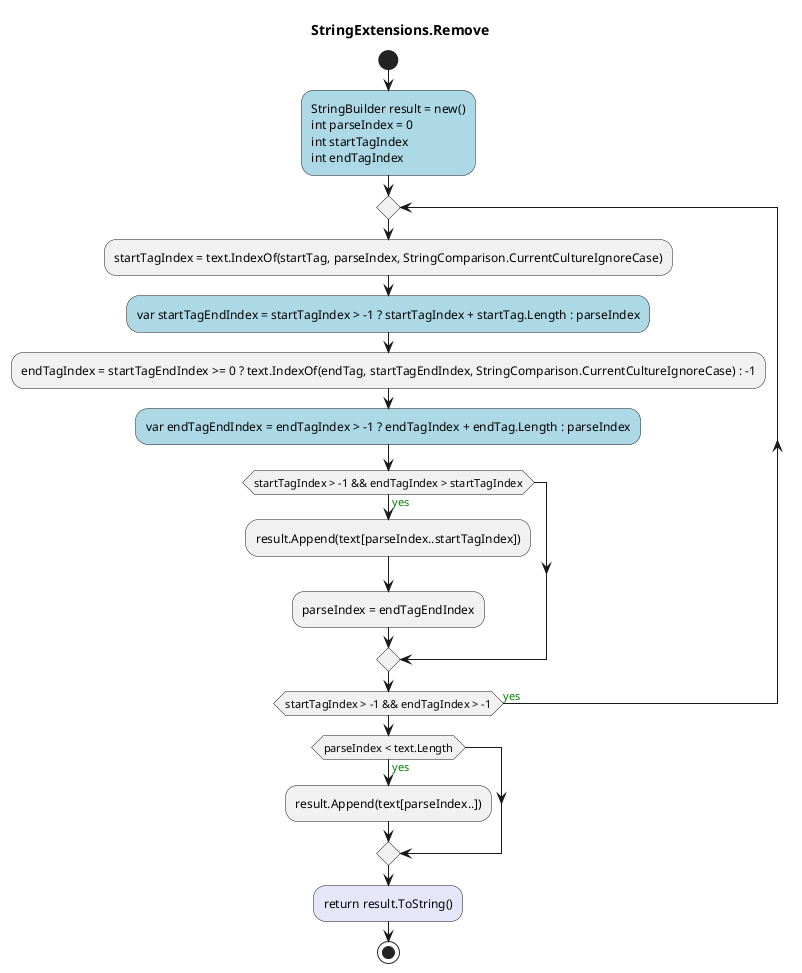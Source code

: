 @startuml StringExtensions.Remove
title StringExtensions.Remove
start
#LightBlue:StringBuilder result = new()
int parseIndex = 0
int startTagIndex
int endTagIndex;
repeat
    :startTagIndex = text.IndexOf(startTag, parseIndex, StringComparison.CurrentCultureIgnoreCase);
    #LightBlue:var startTagEndIndex = startTagIndex > -1 ? startTagIndex + startTag.Length : parseIndex;
    :endTagIndex = startTagEndIndex >= 0 ? text.IndexOf(endTag, startTagEndIndex, StringComparison.CurrentCultureIgnoreCase) : -1;
    #LightBlue:var endTagEndIndex = endTagIndex > -1 ? endTagIndex + endTag.Length : parseIndex;
    if (startTagIndex > -1 && endTagIndex > startTagIndex) then (<color:green>yes)
        :result.Append(text[parseIndex..startTagIndex]);
        :parseIndex = endTagEndIndex;
    endif
repeat while (startTagIndex > -1 && endTagIndex > -1) is (<color:green>yes)
if (parseIndex < text.Length) then (<color:green>yes)
    :result.Append(text[parseIndex..]);
endif
#Lavender:return result.ToString();
stop
@enduml
